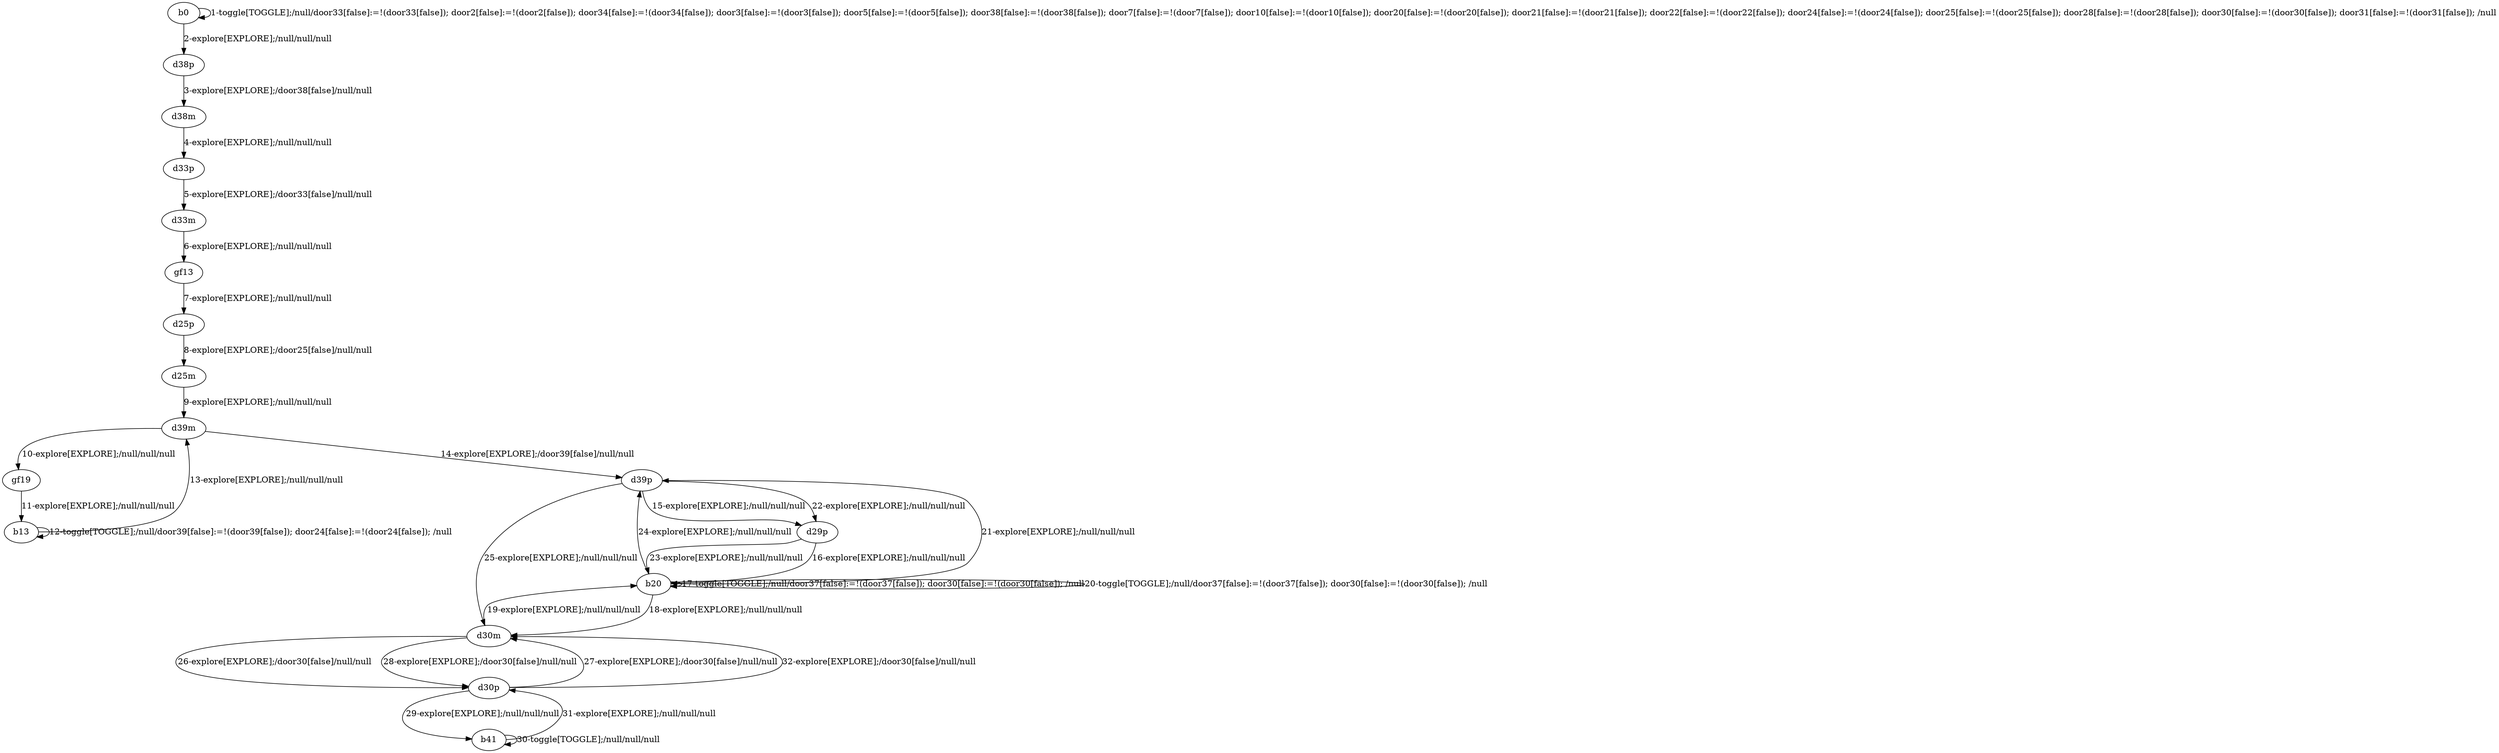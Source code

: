 # Total number of goals covered by this test: 1
# b41 --> d30p

digraph g {
"b0" -> "b0" [label = "1-toggle[TOGGLE];/null/door33[false]:=!(door33[false]); door2[false]:=!(door2[false]); door34[false]:=!(door34[false]); door3[false]:=!(door3[false]); door5[false]:=!(door5[false]); door38[false]:=!(door38[false]); door7[false]:=!(door7[false]); door10[false]:=!(door10[false]); door20[false]:=!(door20[false]); door21[false]:=!(door21[false]); door22[false]:=!(door22[false]); door24[false]:=!(door24[false]); door25[false]:=!(door25[false]); door28[false]:=!(door28[false]); door30[false]:=!(door30[false]); door31[false]:=!(door31[false]); /null"];
"b0" -> "d38p" [label = "2-explore[EXPLORE];/null/null/null"];
"d38p" -> "d38m" [label = "3-explore[EXPLORE];/door38[false]/null/null"];
"d38m" -> "d33p" [label = "4-explore[EXPLORE];/null/null/null"];
"d33p" -> "d33m" [label = "5-explore[EXPLORE];/door33[false]/null/null"];
"d33m" -> "gf13" [label = "6-explore[EXPLORE];/null/null/null"];
"gf13" -> "d25p" [label = "7-explore[EXPLORE];/null/null/null"];
"d25p" -> "d25m" [label = "8-explore[EXPLORE];/door25[false]/null/null"];
"d25m" -> "d39m" [label = "9-explore[EXPLORE];/null/null/null"];
"d39m" -> "gf19" [label = "10-explore[EXPLORE];/null/null/null"];
"gf19" -> "b13" [label = "11-explore[EXPLORE];/null/null/null"];
"b13" -> "b13" [label = "12-toggle[TOGGLE];/null/door39[false]:=!(door39[false]); door24[false]:=!(door24[false]); /null"];
"b13" -> "d39m" [label = "13-explore[EXPLORE];/null/null/null"];
"d39m" -> "d39p" [label = "14-explore[EXPLORE];/door39[false]/null/null"];
"d39p" -> "d29p" [label = "15-explore[EXPLORE];/null/null/null"];
"d29p" -> "b20" [label = "16-explore[EXPLORE];/null/null/null"];
"b20" -> "b20" [label = "17-toggle[TOGGLE];/null/door37[false]:=!(door37[false]); door30[false]:=!(door30[false]); /null"];
"b20" -> "d30m" [label = "18-explore[EXPLORE];/null/null/null"];
"d30m" -> "b20" [label = "19-explore[EXPLORE];/null/null/null"];
"b20" -> "b20" [label = "20-toggle[TOGGLE];/null/door37[false]:=!(door37[false]); door30[false]:=!(door30[false]); /null"];
"b20" -> "d39p" [label = "21-explore[EXPLORE];/null/null/null"];
"d39p" -> "d29p" [label = "22-explore[EXPLORE];/null/null/null"];
"d29p" -> "b20" [label = "23-explore[EXPLORE];/null/null/null"];
"b20" -> "d39p" [label = "24-explore[EXPLORE];/null/null/null"];
"d39p" -> "d30m" [label = "25-explore[EXPLORE];/null/null/null"];
"d30m" -> "d30p" [label = "26-explore[EXPLORE];/door30[false]/null/null"];
"d30p" -> "d30m" [label = "27-explore[EXPLORE];/door30[false]/null/null"];
"d30m" -> "d30p" [label = "28-explore[EXPLORE];/door30[false]/null/null"];
"d30p" -> "b41" [label = "29-explore[EXPLORE];/null/null/null"];
"b41" -> "b41" [label = "30-toggle[TOGGLE];/null/null/null"];
"b41" -> "d30p" [label = "31-explore[EXPLORE];/null/null/null"];
"d30p" -> "d30m" [label = "32-explore[EXPLORE];/door30[false]/null/null"];
}